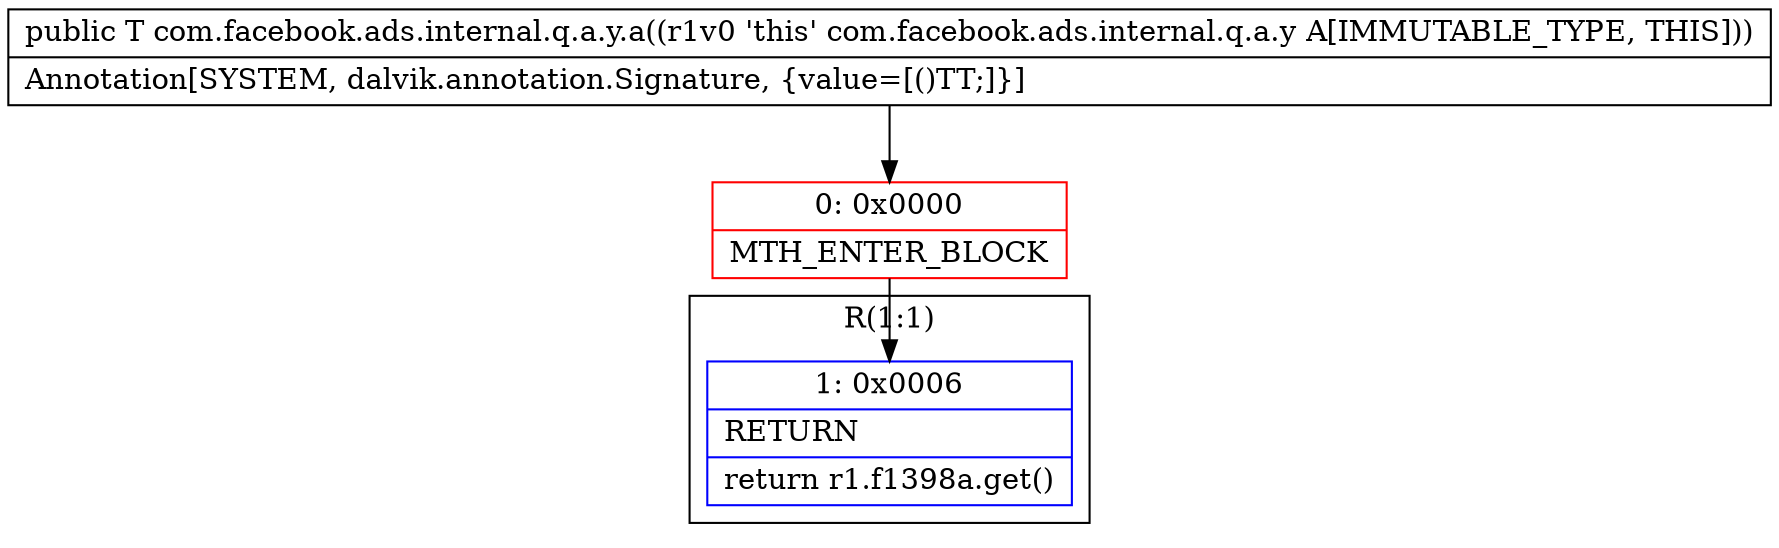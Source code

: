 digraph "CFG forcom.facebook.ads.internal.q.a.y.a()Ljava\/lang\/Object;" {
subgraph cluster_Region_710269686 {
label = "R(1:1)";
node [shape=record,color=blue];
Node_1 [shape=record,label="{1\:\ 0x0006|RETURN\l|return r1.f1398a.get()\l}"];
}
Node_0 [shape=record,color=red,label="{0\:\ 0x0000|MTH_ENTER_BLOCK\l}"];
MethodNode[shape=record,label="{public T com.facebook.ads.internal.q.a.y.a((r1v0 'this' com.facebook.ads.internal.q.a.y A[IMMUTABLE_TYPE, THIS]))  | Annotation[SYSTEM, dalvik.annotation.Signature, \{value=[()TT;]\}]\l}"];
MethodNode -> Node_0;
Node_0 -> Node_1;
}

